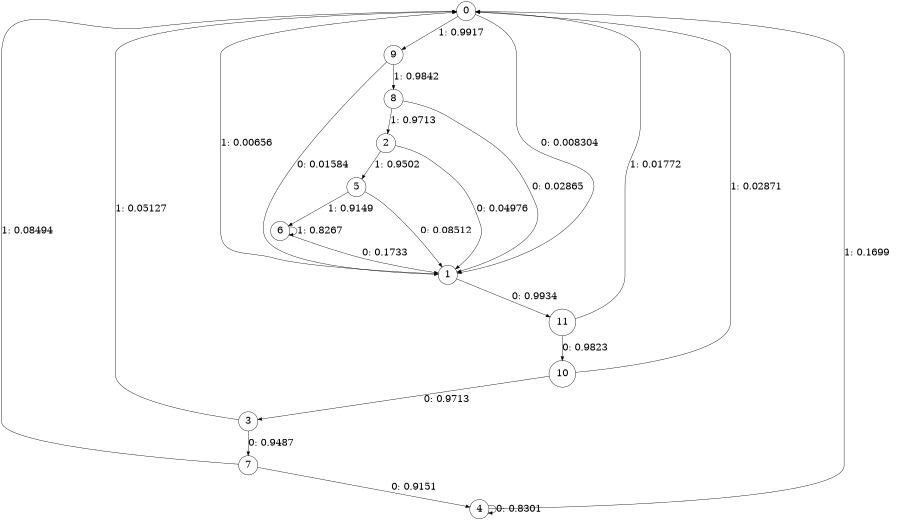 digraph "ch3_both_L6" {
size = "6,8.5";
ratio = "fill";
node [shape = circle];
node [fontsize = 24];
edge [fontsize = 24];
0 -> 1 [label = "0: 0.008304  "];
0 -> 9 [label = "1: 0.9917   "];
1 -> 11 [label = "0: 0.9934   "];
1 -> 0 [label = "1: 0.00656  "];
2 -> 1 [label = "0: 0.04976  "];
2 -> 5 [label = "1: 0.9502   "];
3 -> 7 [label = "0: 0.9487   "];
3 -> 0 [label = "1: 0.05127  "];
4 -> 4 [label = "0: 0.8301   "];
4 -> 0 [label = "1: 0.1699   "];
5 -> 1 [label = "0: 0.08512  "];
5 -> 6 [label = "1: 0.9149   "];
6 -> 1 [label = "0: 0.1733   "];
6 -> 6 [label = "1: 0.8267   "];
7 -> 4 [label = "0: 0.9151   "];
7 -> 0 [label = "1: 0.08494  "];
8 -> 1 [label = "0: 0.02865  "];
8 -> 2 [label = "1: 0.9713   "];
9 -> 1 [label = "0: 0.01584  "];
9 -> 8 [label = "1: 0.9842   "];
10 -> 3 [label = "0: 0.9713   "];
10 -> 0 [label = "1: 0.02871  "];
11 -> 10 [label = "0: 0.9823   "];
11 -> 0 [label = "1: 0.01772  "];
}